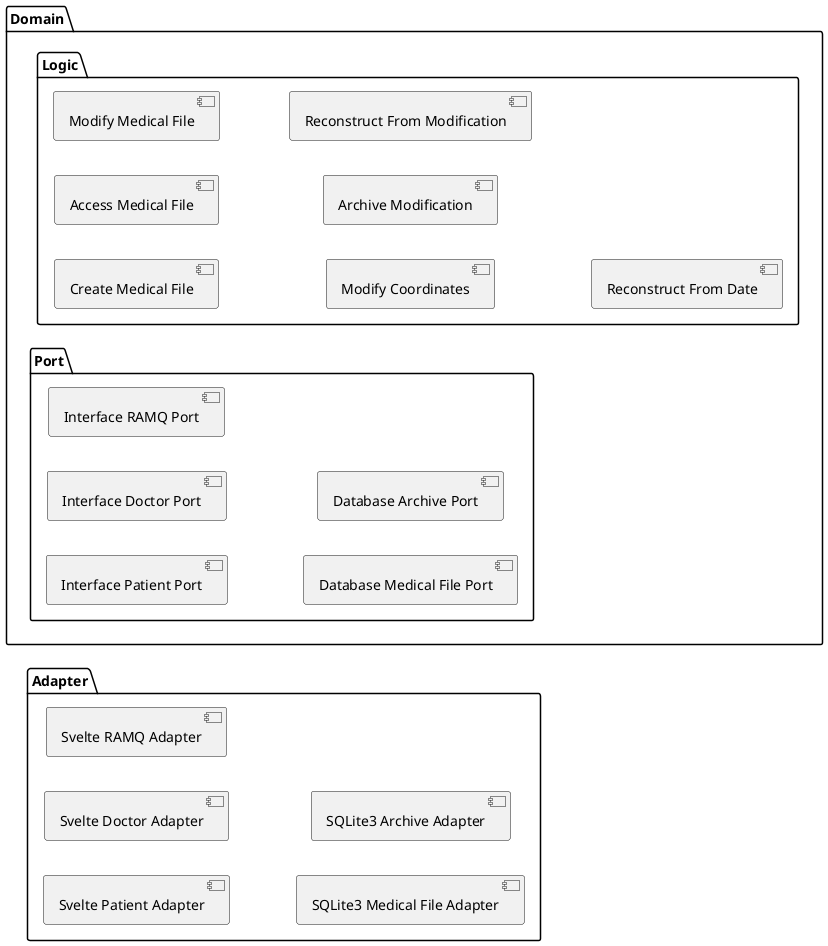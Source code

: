 @startuml

left to right direction

package "Adapter" {
  [Svelte Patient Adapter]
  [Svelte Doctor Adapter]
  [Svelte RAMQ Adapter]
  [SQLite3 Medical File Adapter]
  [SQLite3 Archive Adapter]
}

package "Domain" {
  package "Logic" {
    [Create Medical File]
    [Access Medical File]
    [Modify Medical File]
    [Modify Coordinates]
    [Archive Modification]
    [Reconstruct From Modification]
    [Reconstruct From Date]
  }

  package "Port" {
    [Interface Patient Port]
    [Interface Doctor Port]
    [Interface RAMQ Port]
    [Database Medical File Port]
    [Database Archive Port]
  }
}

@enduml